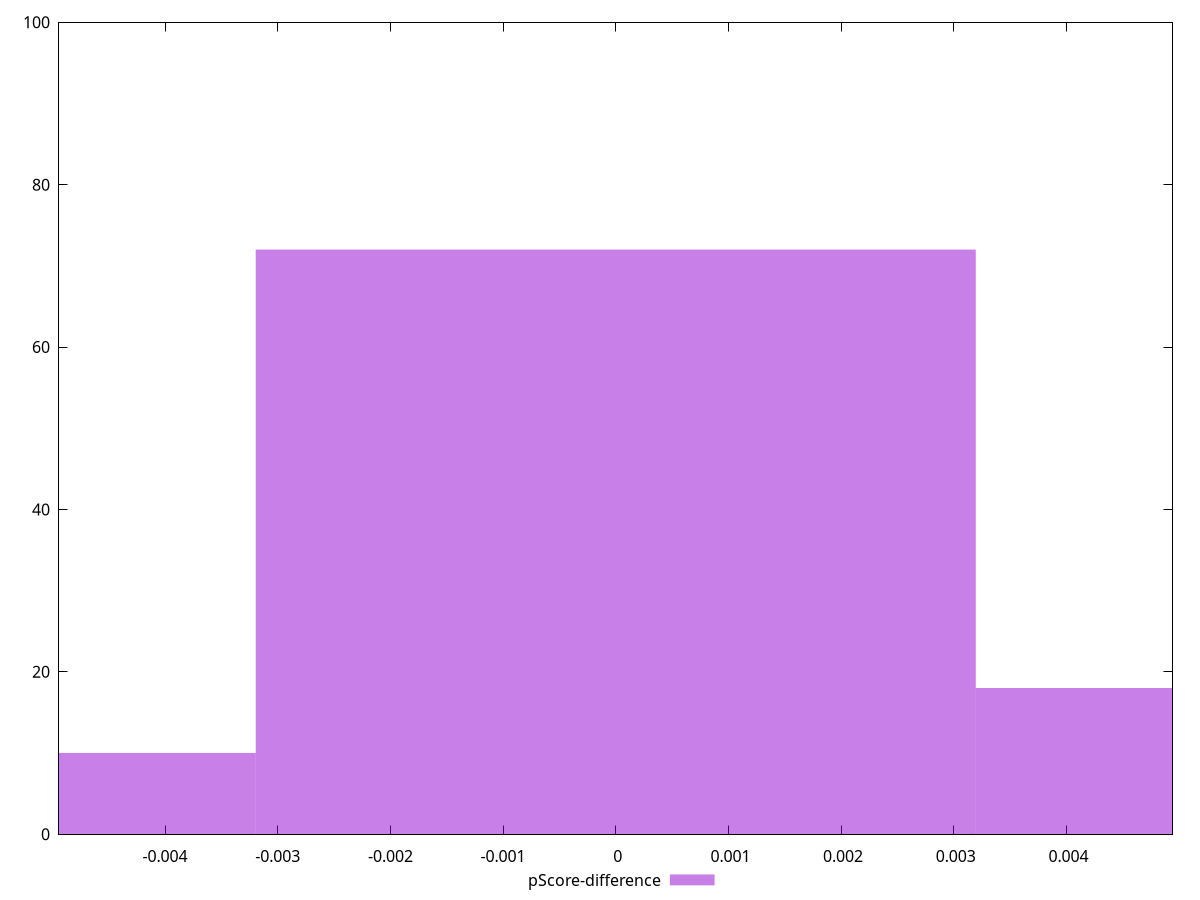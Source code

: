 reset

$pScoreDifference <<EOF
0 72
-0.006390417657144942 10
0.006390417657144942 18
EOF

set key outside below
set boxwidth 0.006390417657144942
set xrange [-0.004941176470588227:0.004941176470588282]
set yrange [0:100]
set trange [0:100]
set style fill transparent solid 0.5 noborder
set terminal svg size 640, 490 enhanced background rgb 'white'
set output "report_00013_2021-02-09T12-04-24.940Z/uses-rel-preload/samples/pages+cached/pScore-difference/histogram.svg"

plot $pScoreDifference title "pScore-difference" with boxes

reset
